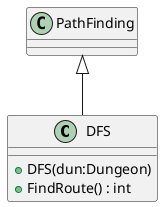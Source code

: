 @startuml
class DFS {
    + DFS(dun:Dungeon)
    + FindRoute() : int
}
PathFinding <|-- DFS
@enduml
